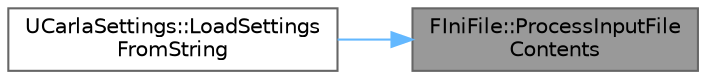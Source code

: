 digraph "FIniFile::ProcessInputFileContents"
{
 // INTERACTIVE_SVG=YES
 // LATEX_PDF_SIZE
  bgcolor="transparent";
  edge [fontname=Helvetica,fontsize=10,labelfontname=Helvetica,labelfontsize=10];
  node [fontname=Helvetica,fontsize=10,shape=box,height=0.2,width=0.4];
  rankdir="RL";
  Node1 [id="Node000001",label="FIniFile::ProcessInputFile\lContents",height=0.2,width=0.4,color="gray40", fillcolor="grey60", style="filled", fontcolor="black",tooltip=" "];
  Node1 -> Node2 [id="edge1_Node000001_Node000002",dir="back",color="steelblue1",style="solid",tooltip=" "];
  Node2 [id="Node000002",label="UCarlaSettings::LoadSettings\lFromString",height=0.2,width=0.4,color="grey40", fillcolor="white", style="filled",URL="$d7/d1e/classUCarlaSettings.html#afc4fa4bccd88bf1f33b73982d31170d5",tooltip="Load the settings from the given string (formatted as INI)."];
}
